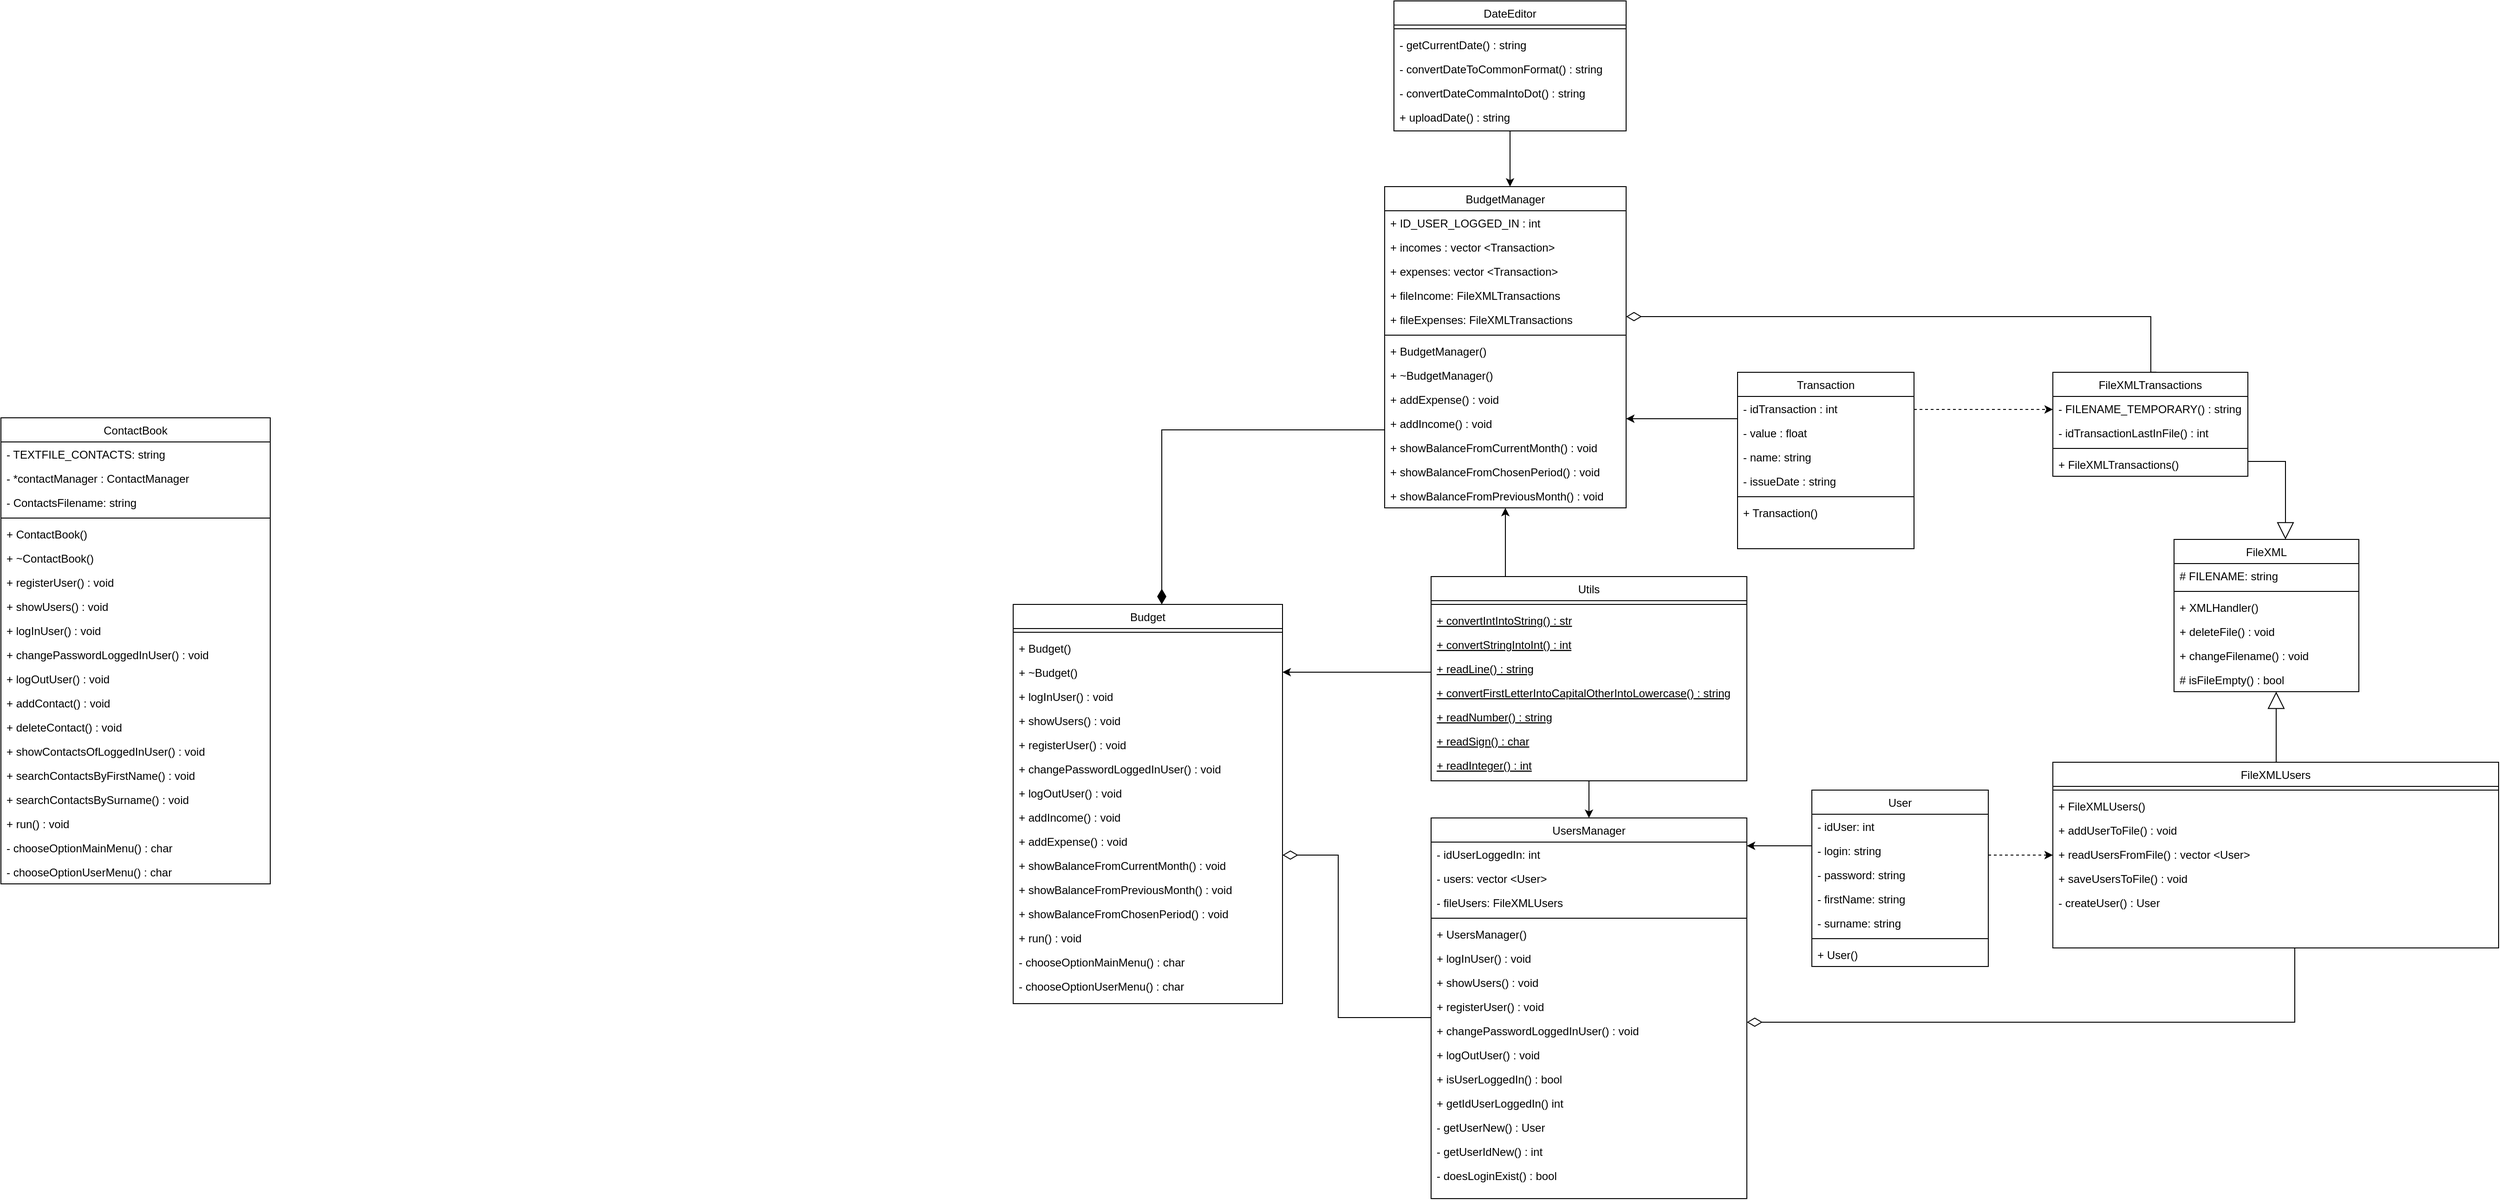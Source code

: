 <mxfile version="14.5.6" type="device"><diagram id="PgTVeZv_qj1ipC6iHO9D" name="Page-1"><mxGraphModel dx="3359" dy="1949" grid="1" gridSize="10" guides="1" tooltips="1" connect="1" arrows="1" fold="1" page="1" pageScale="1" pageWidth="827" pageHeight="1169" math="0" shadow="0"><root><mxCell id="0"/><mxCell id="1" parent="0"/><mxCell id="b6l7iNQ2sFVnFvezcEVe-33" value="FileXMLUsers" style="swimlane;fontStyle=0;align=center;verticalAlign=top;childLayout=stackLayout;horizontal=1;startSize=26;horizontalStack=0;resizeParent=1;resizeLast=0;collapsible=1;marginBottom=0;rounded=0;shadow=0;strokeWidth=1;" vertex="1" parent="1"><mxGeometry x="789.5" y="500" width="480" height="200" as="geometry"><mxRectangle x="230" y="140" width="160" height="26" as="alternateBounds"/></mxGeometry></mxCell><mxCell id="b6l7iNQ2sFVnFvezcEVe-34" value="" style="line;html=1;strokeWidth=1;align=left;verticalAlign=middle;spacingTop=-1;spacingLeft=3;spacingRight=3;rotatable=0;labelPosition=right;points=[];portConstraint=eastwest;" vertex="1" parent="b6l7iNQ2sFVnFvezcEVe-33"><mxGeometry y="26" width="480" height="8" as="geometry"/></mxCell><mxCell id="b6l7iNQ2sFVnFvezcEVe-35" value="+ FileXMLUsers()" style="text;align=left;verticalAlign=top;spacingLeft=4;spacingRight=4;overflow=hidden;rotatable=0;points=[[0,0.5],[1,0.5]];portConstraint=eastwest;" vertex="1" parent="b6l7iNQ2sFVnFvezcEVe-33"><mxGeometry y="34" width="480" height="26" as="geometry"/></mxCell><mxCell id="b6l7iNQ2sFVnFvezcEVe-36" value="+ addUserToFile() : void" style="text;align=left;verticalAlign=top;spacingLeft=4;spacingRight=4;overflow=hidden;rotatable=0;points=[[0,0.5],[1,0.5]];portConstraint=eastwest;" vertex="1" parent="b6l7iNQ2sFVnFvezcEVe-33"><mxGeometry y="60" width="480" height="26" as="geometry"/></mxCell><mxCell id="b6l7iNQ2sFVnFvezcEVe-37" value="+ readUsersFromFile() : vector &lt;User&gt;" style="text;align=left;verticalAlign=top;spacingLeft=4;spacingRight=4;overflow=hidden;rotatable=0;points=[[0,0.5],[1,0.5]];portConstraint=eastwest;" vertex="1" parent="b6l7iNQ2sFVnFvezcEVe-33"><mxGeometry y="86" width="480" height="26" as="geometry"/></mxCell><mxCell id="b6l7iNQ2sFVnFvezcEVe-38" value="+ saveUsersToFile() : void" style="text;align=left;verticalAlign=top;spacingLeft=4;spacingRight=4;overflow=hidden;rotatable=0;points=[[0,0.5],[1,0.5]];portConstraint=eastwest;" vertex="1" parent="b6l7iNQ2sFVnFvezcEVe-33"><mxGeometry y="112" width="480" height="26" as="geometry"/></mxCell><mxCell id="b6l7iNQ2sFVnFvezcEVe-40" value="- createUser() : User" style="text;align=left;verticalAlign=top;spacingLeft=4;spacingRight=4;overflow=hidden;rotatable=0;points=[[0,0.5],[1,0.5]];portConstraint=eastwest;" vertex="1" parent="b6l7iNQ2sFVnFvezcEVe-33"><mxGeometry y="138" width="480" height="26" as="geometry"/></mxCell><mxCell id="b6l7iNQ2sFVnFvezcEVe-41" style="edgeStyle=orthogonalEdgeStyle;rounded=0;orthogonalLoop=1;jettySize=auto;html=1;dashed=1;" edge="1" parent="1" target="b6l7iNQ2sFVnFvezcEVe-33" source="b6l7iNQ2sFVnFvezcEVe-60"><mxGeometry relative="1" as="geometry"><Array as="points"><mxPoint x="740" y="600"/><mxPoint x="740" y="600"/></Array><mxPoint x="710" y="590" as="sourcePoint"/></mxGeometry></mxCell><mxCell id="b6l7iNQ2sFVnFvezcEVe-42" value="" style="endArrow=0;html=1;endSize=12;startArrow=diamondThin;startSize=14;startFill=0;edgeStyle=orthogonalEdgeStyle;align=left;verticalAlign=bottom;rounded=0" edge="1" parent="1" target="b6l7iNQ2sFVnFvezcEVe-33"><mxGeometry x="-0.682" y="-30" relative="1" as="geometry"><mxPoint x="460" y="780" as="sourcePoint"/><mxPoint x="790" y="660" as="targetPoint"/><Array as="points"><mxPoint x="1050" y="780"/></Array><mxPoint as="offset"/></mxGeometry></mxCell><mxCell id="b6l7iNQ2sFVnFvezcEVe-43" value="UsersManager" style="swimlane;fontStyle=0;align=center;verticalAlign=top;childLayout=stackLayout;horizontal=1;startSize=26;horizontalStack=0;resizeParent=1;resizeLast=0;collapsible=1;marginBottom=0;rounded=0;shadow=0;strokeWidth=1;" vertex="1" parent="1"><mxGeometry x="120" y="560" width="340" height="410" as="geometry"><mxRectangle x="230" y="140" width="160" height="26" as="alternateBounds"/></mxGeometry></mxCell><mxCell id="b6l7iNQ2sFVnFvezcEVe-44" value="- idUserLoggedIn: int" style="text;align=left;verticalAlign=top;spacingLeft=4;spacingRight=4;overflow=hidden;rotatable=0;points=[[0,0.5],[1,0.5]];portConstraint=eastwest;" vertex="1" parent="b6l7iNQ2sFVnFvezcEVe-43"><mxGeometry y="26" width="340" height="26" as="geometry"/></mxCell><mxCell id="b6l7iNQ2sFVnFvezcEVe-45" value="- users: vector &lt;User&gt;" style="text;align=left;verticalAlign=top;spacingLeft=4;spacingRight=4;overflow=hidden;rotatable=0;points=[[0,0.5],[1,0.5]];portConstraint=eastwest;rounded=0;shadow=0;html=0;" vertex="1" parent="b6l7iNQ2sFVnFvezcEVe-43"><mxGeometry y="52" width="340" height="26" as="geometry"/></mxCell><mxCell id="b6l7iNQ2sFVnFvezcEVe-46" value="- fileUsers: FileXMLUsers" style="text;align=left;verticalAlign=top;spacingLeft=4;spacingRight=4;overflow=hidden;rotatable=0;points=[[0,0.5],[1,0.5]];portConstraint=eastwest;rounded=0;shadow=0;html=0;" vertex="1" parent="b6l7iNQ2sFVnFvezcEVe-43"><mxGeometry y="78" width="340" height="26" as="geometry"/></mxCell><mxCell id="b6l7iNQ2sFVnFvezcEVe-47" value="" style="line;html=1;strokeWidth=1;align=left;verticalAlign=middle;spacingTop=-1;spacingLeft=3;spacingRight=3;rotatable=0;labelPosition=right;points=[];portConstraint=eastwest;" vertex="1" parent="b6l7iNQ2sFVnFvezcEVe-43"><mxGeometry y="104" width="340" height="8" as="geometry"/></mxCell><mxCell id="b6l7iNQ2sFVnFvezcEVe-48" value="+ UsersManager()" style="text;align=left;verticalAlign=top;spacingLeft=4;spacingRight=4;overflow=hidden;rotatable=0;points=[[0,0.5],[1,0.5]];portConstraint=eastwest;" vertex="1" parent="b6l7iNQ2sFVnFvezcEVe-43"><mxGeometry y="112" width="340" height="26" as="geometry"/></mxCell><mxCell id="b6l7iNQ2sFVnFvezcEVe-53" value="+ logInUser() : void" style="text;align=left;verticalAlign=top;spacingLeft=4;spacingRight=4;overflow=hidden;rotatable=0;points=[[0,0.5],[1,0.5]];portConstraint=eastwest;" vertex="1" parent="b6l7iNQ2sFVnFvezcEVe-43"><mxGeometry y="138" width="340" height="26" as="geometry"/></mxCell><mxCell id="b6l7iNQ2sFVnFvezcEVe-51" value="+ showUsers() : void" style="text;align=left;verticalAlign=top;spacingLeft=4;spacingRight=4;overflow=hidden;rotatable=0;points=[[0,0.5],[1,0.5]];portConstraint=eastwest;" vertex="1" parent="b6l7iNQ2sFVnFvezcEVe-43"><mxGeometry y="164" width="340" height="26" as="geometry"/></mxCell><mxCell id="b6l7iNQ2sFVnFvezcEVe-52" value="+ registerUser() : void" style="text;align=left;verticalAlign=top;spacingLeft=4;spacingRight=4;overflow=hidden;rotatable=0;points=[[0,0.5],[1,0.5]];portConstraint=eastwest;" vertex="1" parent="b6l7iNQ2sFVnFvezcEVe-43"><mxGeometry y="190" width="340" height="26" as="geometry"/></mxCell><mxCell id="b6l7iNQ2sFVnFvezcEVe-54" value="+ changePasswordLoggedInUser() : void" style="text;align=left;verticalAlign=top;spacingLeft=4;spacingRight=4;overflow=hidden;rotatable=0;points=[[0,0.5],[1,0.5]];portConstraint=eastwest;" vertex="1" parent="b6l7iNQ2sFVnFvezcEVe-43"><mxGeometry y="216" width="340" height="26" as="geometry"/></mxCell><mxCell id="b6l7iNQ2sFVnFvezcEVe-55" value="+ logOutUser() : void" style="text;align=left;verticalAlign=top;spacingLeft=4;spacingRight=4;overflow=hidden;rotatable=0;points=[[0,0.5],[1,0.5]];portConstraint=eastwest;" vertex="1" parent="b6l7iNQ2sFVnFvezcEVe-43"><mxGeometry y="242" width="340" height="26" as="geometry"/></mxCell><mxCell id="b6l7iNQ2sFVnFvezcEVe-49" value="+ isUserLoggedIn() : bool" style="text;align=left;verticalAlign=top;spacingLeft=4;spacingRight=4;overflow=hidden;rotatable=0;points=[[0,0.5],[1,0.5]];portConstraint=eastwest;" vertex="1" parent="b6l7iNQ2sFVnFvezcEVe-43"><mxGeometry y="268" width="340" height="26" as="geometry"/></mxCell><mxCell id="b6l7iNQ2sFVnFvezcEVe-50" value="+ getIdUserLoggedIn() int" style="text;align=left;verticalAlign=top;spacingLeft=4;spacingRight=4;overflow=hidden;rotatable=0;points=[[0,0.5],[1,0.5]];portConstraint=eastwest;" vertex="1" parent="b6l7iNQ2sFVnFvezcEVe-43"><mxGeometry y="294" width="340" height="26" as="geometry"/></mxCell><mxCell id="b6l7iNQ2sFVnFvezcEVe-56" value="- getUserNew() : User" style="text;align=left;verticalAlign=top;spacingLeft=4;spacingRight=4;overflow=hidden;rotatable=0;points=[[0,0.5],[1,0.5]];portConstraint=eastwest;" vertex="1" parent="b6l7iNQ2sFVnFvezcEVe-43"><mxGeometry y="320" width="340" height="26" as="geometry"/></mxCell><mxCell id="b6l7iNQ2sFVnFvezcEVe-57" value="- getUserIdNew() : int" style="text;align=left;verticalAlign=top;spacingLeft=4;spacingRight=4;overflow=hidden;rotatable=0;points=[[0,0.5],[1,0.5]];portConstraint=eastwest;" vertex="1" parent="b6l7iNQ2sFVnFvezcEVe-43"><mxGeometry y="346" width="340" height="26" as="geometry"/></mxCell><mxCell id="b6l7iNQ2sFVnFvezcEVe-58" value="- doesLoginExist() : bool" style="text;align=left;verticalAlign=top;spacingLeft=4;spacingRight=4;overflow=hidden;rotatable=0;points=[[0,0.5],[1,0.5]];portConstraint=eastwest;" vertex="1" parent="b6l7iNQ2sFVnFvezcEVe-43"><mxGeometry y="372" width="340" height="26" as="geometry"/></mxCell><mxCell id="b6l7iNQ2sFVnFvezcEVe-59" style="edgeStyle=orthogonalEdgeStyle;rounded=0;orthogonalLoop=1;jettySize=auto;html=1;" edge="1" parent="1" source="b6l7iNQ2sFVnFvezcEVe-60" target="b6l7iNQ2sFVnFvezcEVe-43"><mxGeometry relative="1" as="geometry"><Array as="points"><mxPoint x="490" y="590"/><mxPoint x="490" y="590"/></Array></mxGeometry></mxCell><mxCell id="b6l7iNQ2sFVnFvezcEVe-60" value="User" style="swimlane;fontStyle=0;align=center;verticalAlign=top;childLayout=stackLayout;horizontal=1;startSize=26;horizontalStack=0;resizeParent=1;resizeLast=0;collapsible=1;marginBottom=0;rounded=0;shadow=0;strokeWidth=1;" vertex="1" parent="1"><mxGeometry x="530" y="530" width="190" height="190" as="geometry"><mxRectangle x="230" y="140" width="160" height="26" as="alternateBounds"/></mxGeometry></mxCell><mxCell id="b6l7iNQ2sFVnFvezcEVe-84" value="- idUser: int" style="text;align=left;verticalAlign=top;spacingLeft=4;spacingRight=4;overflow=hidden;rotatable=0;points=[[0,0.5],[1,0.5]];portConstraint=eastwest;" vertex="1" parent="b6l7iNQ2sFVnFvezcEVe-60"><mxGeometry y="26" width="190" height="26" as="geometry"/></mxCell><mxCell id="b6l7iNQ2sFVnFvezcEVe-63" value="- login: string" style="text;align=left;verticalAlign=top;spacingLeft=4;spacingRight=4;overflow=hidden;rotatable=0;points=[[0,0.5],[1,0.5]];portConstraint=eastwest;rounded=0;shadow=0;html=0;" vertex="1" parent="b6l7iNQ2sFVnFvezcEVe-60"><mxGeometry y="52" width="190" height="26" as="geometry"/></mxCell><mxCell id="b6l7iNQ2sFVnFvezcEVe-62" value="- password: string" style="text;align=left;verticalAlign=top;spacingLeft=4;spacingRight=4;overflow=hidden;rotatable=0;points=[[0,0.5],[1,0.5]];portConstraint=eastwest;rounded=0;shadow=0;html=0;" vertex="1" parent="b6l7iNQ2sFVnFvezcEVe-60"><mxGeometry y="78" width="190" height="26" as="geometry"/></mxCell><mxCell id="b6l7iNQ2sFVnFvezcEVe-85" value="- firstName: string" style="text;align=left;verticalAlign=top;spacingLeft=4;spacingRight=4;overflow=hidden;rotatable=0;points=[[0,0.5],[1,0.5]];portConstraint=eastwest;" vertex="1" parent="b6l7iNQ2sFVnFvezcEVe-60"><mxGeometry y="104" width="190" height="26" as="geometry"/></mxCell><mxCell id="b6l7iNQ2sFVnFvezcEVe-61" value="- surname: string" style="text;align=left;verticalAlign=top;spacingLeft=4;spacingRight=4;overflow=hidden;rotatable=0;points=[[0,0.5],[1,0.5]];portConstraint=eastwest;" vertex="1" parent="b6l7iNQ2sFVnFvezcEVe-60"><mxGeometry y="130" width="190" height="26" as="geometry"/></mxCell><mxCell id="b6l7iNQ2sFVnFvezcEVe-64" value="" style="line;html=1;strokeWidth=1;align=left;verticalAlign=middle;spacingTop=-1;spacingLeft=3;spacingRight=3;rotatable=0;labelPosition=right;points=[];portConstraint=eastwest;" vertex="1" parent="b6l7iNQ2sFVnFvezcEVe-60"><mxGeometry y="156" width="190" height="8" as="geometry"/></mxCell><mxCell id="b6l7iNQ2sFVnFvezcEVe-65" value="+ User()" style="text;align=left;verticalAlign=top;spacingLeft=4;spacingRight=4;overflow=hidden;rotatable=0;points=[[0,0.5],[1,0.5]];portConstraint=eastwest;" vertex="1" parent="b6l7iNQ2sFVnFvezcEVe-60"><mxGeometry y="164" width="190" height="26" as="geometry"/></mxCell><mxCell id="b6l7iNQ2sFVnFvezcEVe-66" style="edgeStyle=orthogonalEdgeStyle;rounded=0;orthogonalLoop=1;jettySize=auto;html=1;dashed=0;" edge="1" parent="1" source="b6l7iNQ2sFVnFvezcEVe-67" target="b6l7iNQ2sFVnFvezcEVe-43"><mxGeometry relative="1" as="geometry"><mxPoint x="410" y="350" as="sourcePoint"/><mxPoint x="410" y="450" as="targetPoint"/><Array as="points"/></mxGeometry></mxCell><mxCell id="b6l7iNQ2sFVnFvezcEVe-206" style="edgeStyle=orthogonalEdgeStyle;rounded=0;orthogonalLoop=1;jettySize=auto;html=1;" edge="1" parent="1" source="b6l7iNQ2sFVnFvezcEVe-67" target="b6l7iNQ2sFVnFvezcEVe-150"><mxGeometry relative="1" as="geometry"><Array as="points"><mxPoint x="200" y="280"/><mxPoint x="200" y="280"/></Array></mxGeometry></mxCell><mxCell id="b6l7iNQ2sFVnFvezcEVe-210" style="edgeStyle=orthogonalEdgeStyle;rounded=0;orthogonalLoop=1;jettySize=auto;html=1;" edge="1" parent="1" source="b6l7iNQ2sFVnFvezcEVe-67" target="b6l7iNQ2sFVnFvezcEVe-128"><mxGeometry relative="1" as="geometry"><mxPoint x="-10" y="410" as="targetPoint"/><Array as="points"><mxPoint x="80" y="403"/><mxPoint x="80" y="403"/></Array></mxGeometry></mxCell><mxCell id="b6l7iNQ2sFVnFvezcEVe-67" value="Utils" style="swimlane;fontStyle=0;align=center;verticalAlign=top;childLayout=stackLayout;horizontal=1;startSize=26;horizontalStack=0;resizeParent=1;resizeLast=0;collapsible=1;marginBottom=0;rounded=0;shadow=0;strokeWidth=1;" vertex="1" parent="1"><mxGeometry x="120" y="300" width="340" height="220" as="geometry"><mxRectangle x="230" y="140" width="160" height="26" as="alternateBounds"/></mxGeometry></mxCell><mxCell id="b6l7iNQ2sFVnFvezcEVe-68" value="" style="line;html=1;strokeWidth=1;align=left;verticalAlign=middle;spacingTop=-1;spacingLeft=3;spacingRight=3;rotatable=0;labelPosition=right;points=[];portConstraint=eastwest;" vertex="1" parent="b6l7iNQ2sFVnFvezcEVe-67"><mxGeometry y="26" width="340" height="8" as="geometry"/></mxCell><mxCell id="b6l7iNQ2sFVnFvezcEVe-69" value="+ convertIntIntoString() : str" style="text;align=left;verticalAlign=top;spacingLeft=4;spacingRight=4;overflow=hidden;rotatable=0;points=[[0,0.5],[1,0.5]];portConstraint=eastwest;fontStyle=4" vertex="1" parent="b6l7iNQ2sFVnFvezcEVe-67"><mxGeometry y="34" width="340" height="26" as="geometry"/></mxCell><mxCell id="b6l7iNQ2sFVnFvezcEVe-70" value="+ convertStringIntoInt() : int" style="text;align=left;verticalAlign=top;spacingLeft=4;spacingRight=4;overflow=hidden;rotatable=0;points=[[0,0.5],[1,0.5]];portConstraint=eastwest;fontStyle=4" vertex="1" parent="b6l7iNQ2sFVnFvezcEVe-67"><mxGeometry y="60" width="340" height="26" as="geometry"/></mxCell><mxCell id="b6l7iNQ2sFVnFvezcEVe-71" value="+ readLine() : string" style="text;align=left;verticalAlign=top;spacingLeft=4;spacingRight=4;overflow=hidden;rotatable=0;points=[[0,0.5],[1,0.5]];portConstraint=eastwest;fontStyle=4" vertex="1" parent="b6l7iNQ2sFVnFvezcEVe-67"><mxGeometry y="86" width="340" height="26" as="geometry"/></mxCell><mxCell id="b6l7iNQ2sFVnFvezcEVe-72" value="+ convertFirstLetterIntoCapitalOtherIntoLowercase() : string" style="text;align=left;verticalAlign=top;spacingLeft=4;spacingRight=4;overflow=hidden;rotatable=0;points=[[0,0.5],[1,0.5]];portConstraint=eastwest;fontStyle=4" vertex="1" parent="b6l7iNQ2sFVnFvezcEVe-67"><mxGeometry y="112" width="340" height="26" as="geometry"/></mxCell><mxCell id="b6l7iNQ2sFVnFvezcEVe-73" value="+ readNumber() : string" style="text;align=left;verticalAlign=top;spacingLeft=4;spacingRight=4;overflow=hidden;rotatable=0;points=[[0,0.5],[1,0.5]];portConstraint=eastwest;fontStyle=4" vertex="1" parent="b6l7iNQ2sFVnFvezcEVe-67"><mxGeometry y="138" width="340" height="26" as="geometry"/></mxCell><mxCell id="b6l7iNQ2sFVnFvezcEVe-74" value="+ readSign() : char" style="text;align=left;verticalAlign=top;spacingLeft=4;spacingRight=4;overflow=hidden;rotatable=0;points=[[0,0.5],[1,0.5]];portConstraint=eastwest;fontStyle=4" vertex="1" parent="b6l7iNQ2sFVnFvezcEVe-67"><mxGeometry y="164" width="340" height="26" as="geometry"/></mxCell><mxCell id="b6l7iNQ2sFVnFvezcEVe-75" value="+ readInteger() : int" style="text;align=left;verticalAlign=top;spacingLeft=4;spacingRight=4;overflow=hidden;rotatable=0;points=[[0,0.5],[1,0.5]];portConstraint=eastwest;fontStyle=4" vertex="1" parent="b6l7iNQ2sFVnFvezcEVe-67"><mxGeometry y="190" width="340" height="26" as="geometry"/></mxCell><mxCell id="b6l7iNQ2sFVnFvezcEVe-76" value="FileXML" style="swimlane;fontStyle=0;align=center;verticalAlign=top;childLayout=stackLayout;horizontal=1;startSize=26;horizontalStack=0;resizeParent=1;resizeLast=0;collapsible=1;marginBottom=0;rounded=0;shadow=0;strokeWidth=1;" vertex="1" parent="1"><mxGeometry x="920" y="260" width="199" height="164" as="geometry"><mxRectangle x="230" y="140" width="160" height="26" as="alternateBounds"/></mxGeometry></mxCell><mxCell id="b6l7iNQ2sFVnFvezcEVe-77" value="" style="endArrow=block;endSize=16;endFill=0;html=1;rounded=0;edgeStyle=elbowEdgeStyle;" edge="1" parent="b6l7iNQ2sFVnFvezcEVe-76" source="b6l7iNQ2sFVnFvezcEVe-33"><mxGeometry width="160" relative="1" as="geometry"><mxPoint x="110" y="210" as="sourcePoint"/><mxPoint x="110" y="164" as="targetPoint"/><mxPoint as="offset"/><Array as="points"><mxPoint x="110" y="200"/><mxPoint x="110" y="170"/><mxPoint x="550" y="100"/><mxPoint x="380" y="190"/></Array></mxGeometry></mxCell><mxCell id="b6l7iNQ2sFVnFvezcEVe-78" value="# FILENAME: string" style="text;align=left;verticalAlign=top;spacingLeft=4;spacingRight=4;overflow=hidden;rotatable=0;points=[[0,0.5],[1,0.5]];portConstraint=eastwest;rounded=0;shadow=0;html=0;" vertex="1" parent="b6l7iNQ2sFVnFvezcEVe-76"><mxGeometry y="26" width="199" height="26" as="geometry"/></mxCell><mxCell id="b6l7iNQ2sFVnFvezcEVe-79" value="" style="line;html=1;strokeWidth=1;align=left;verticalAlign=middle;spacingTop=-1;spacingLeft=3;spacingRight=3;rotatable=0;labelPosition=right;points=[];portConstraint=eastwest;" vertex="1" parent="b6l7iNQ2sFVnFvezcEVe-76"><mxGeometry y="52" width="199" height="8" as="geometry"/></mxCell><mxCell id="b6l7iNQ2sFVnFvezcEVe-80" value="+ XMLHandler()" style="text;align=left;verticalAlign=top;spacingLeft=4;spacingRight=4;overflow=hidden;rotatable=0;points=[[0,0.5],[1,0.5]];portConstraint=eastwest;" vertex="1" parent="b6l7iNQ2sFVnFvezcEVe-76"><mxGeometry y="60" width="199" height="26" as="geometry"/></mxCell><mxCell id="b6l7iNQ2sFVnFvezcEVe-81" value="+ deleteFile() : void" style="text;align=left;verticalAlign=top;spacingLeft=4;spacingRight=4;overflow=hidden;rotatable=0;points=[[0,0.5],[1,0.5]];portConstraint=eastwest;" vertex="1" parent="b6l7iNQ2sFVnFvezcEVe-76"><mxGeometry y="86" width="199" height="26" as="geometry"/></mxCell><mxCell id="b6l7iNQ2sFVnFvezcEVe-82" value="+ changeFilename() : void" style="text;align=left;verticalAlign=top;spacingLeft=4;spacingRight=4;overflow=hidden;rotatable=0;points=[[0,0.5],[1,0.5]];portConstraint=eastwest;" vertex="1" parent="b6l7iNQ2sFVnFvezcEVe-76"><mxGeometry y="112" width="199" height="26" as="geometry"/></mxCell><mxCell id="b6l7iNQ2sFVnFvezcEVe-83" value="# isFileEmpty() : bool" style="text;align=left;verticalAlign=top;spacingLeft=4;spacingRight=4;overflow=hidden;rotatable=0;points=[[0,0.5],[1,0.5]];portConstraint=eastwest;" vertex="1" parent="b6l7iNQ2sFVnFvezcEVe-76"><mxGeometry y="138" width="199" height="26" as="geometry"/></mxCell><mxCell id="b6l7iNQ2sFVnFvezcEVe-102" value="ContactBook" style="swimlane;fontStyle=0;align=center;verticalAlign=top;childLayout=stackLayout;horizontal=1;startSize=26;horizontalStack=0;resizeParent=1;resizeLast=0;collapsible=1;marginBottom=0;rounded=0;shadow=0;strokeWidth=1;" vertex="1" parent="1"><mxGeometry x="-1420" y="129" width="290" height="502" as="geometry"><mxRectangle x="230" y="140" width="160" height="26" as="alternateBounds"/></mxGeometry></mxCell><mxCell id="b6l7iNQ2sFVnFvezcEVe-103" value="- TEXTFILE_CONTACTS: string" style="text;align=left;verticalAlign=top;spacingLeft=4;spacingRight=4;overflow=hidden;rotatable=0;points=[[0,0.5],[1,0.5]];portConstraint=eastwest;rounded=0;shadow=0;html=0;" vertex="1" parent="b6l7iNQ2sFVnFvezcEVe-102"><mxGeometry y="26" width="290" height="26" as="geometry"/></mxCell><mxCell id="b6l7iNQ2sFVnFvezcEVe-104" value="- *contactManager : ContactManager" style="text;align=left;verticalAlign=top;spacingLeft=4;spacingRight=4;overflow=hidden;rotatable=0;points=[[0,0.5],[1,0.5]];portConstraint=eastwest;rounded=0;shadow=0;html=0;" vertex="1" parent="b6l7iNQ2sFVnFvezcEVe-102"><mxGeometry y="52" width="290" height="26" as="geometry"/></mxCell><mxCell id="b6l7iNQ2sFVnFvezcEVe-105" value="- ContactsFilename: string" style="text;align=left;verticalAlign=top;spacingLeft=4;spacingRight=4;overflow=hidden;rotatable=0;points=[[0,0.5],[1,0.5]];portConstraint=eastwest;rounded=0;shadow=0;html=0;" vertex="1" parent="b6l7iNQ2sFVnFvezcEVe-102"><mxGeometry y="78" width="290" height="26" as="geometry"/></mxCell><mxCell id="b6l7iNQ2sFVnFvezcEVe-106" value="" style="line;html=1;strokeWidth=1;align=left;verticalAlign=middle;spacingTop=-1;spacingLeft=3;spacingRight=3;rotatable=0;labelPosition=right;points=[];portConstraint=eastwest;" vertex="1" parent="b6l7iNQ2sFVnFvezcEVe-102"><mxGeometry y="104" width="290" height="8" as="geometry"/></mxCell><mxCell id="b6l7iNQ2sFVnFvezcEVe-107" value="+ ContactBook()" style="text;align=left;verticalAlign=top;spacingLeft=4;spacingRight=4;overflow=hidden;rotatable=0;points=[[0,0.5],[1,0.5]];portConstraint=eastwest;" vertex="1" parent="b6l7iNQ2sFVnFvezcEVe-102"><mxGeometry y="112" width="290" height="26" as="geometry"/></mxCell><mxCell id="b6l7iNQ2sFVnFvezcEVe-108" value="+ ~ContactBook()" style="text;align=left;verticalAlign=top;spacingLeft=4;spacingRight=4;overflow=hidden;rotatable=0;points=[[0,0.5],[1,0.5]];portConstraint=eastwest;" vertex="1" parent="b6l7iNQ2sFVnFvezcEVe-102"><mxGeometry y="138" width="290" height="26" as="geometry"/></mxCell><mxCell id="b6l7iNQ2sFVnFvezcEVe-109" value="+ registerUser() : void" style="text;align=left;verticalAlign=top;spacingLeft=4;spacingRight=4;overflow=hidden;rotatable=0;points=[[0,0.5],[1,0.5]];portConstraint=eastwest;" vertex="1" parent="b6l7iNQ2sFVnFvezcEVe-102"><mxGeometry y="164" width="290" height="26" as="geometry"/></mxCell><mxCell id="b6l7iNQ2sFVnFvezcEVe-110" value="+ showUsers() : void" style="text;align=left;verticalAlign=top;spacingLeft=4;spacingRight=4;overflow=hidden;rotatable=0;points=[[0,0.5],[1,0.5]];portConstraint=eastwest;" vertex="1" parent="b6l7iNQ2sFVnFvezcEVe-102"><mxGeometry y="190" width="290" height="26" as="geometry"/></mxCell><mxCell id="b6l7iNQ2sFVnFvezcEVe-111" value="+ logInUser() : void" style="text;align=left;verticalAlign=top;spacingLeft=4;spacingRight=4;overflow=hidden;rotatable=0;points=[[0,0.5],[1,0.5]];portConstraint=eastwest;" vertex="1" parent="b6l7iNQ2sFVnFvezcEVe-102"><mxGeometry y="216" width="290" height="26" as="geometry"/></mxCell><mxCell id="b6l7iNQ2sFVnFvezcEVe-112" value="+ changePasswordLoggedInUser() : void" style="text;align=left;verticalAlign=top;spacingLeft=4;spacingRight=4;overflow=hidden;rotatable=0;points=[[0,0.5],[1,0.5]];portConstraint=eastwest;" vertex="1" parent="b6l7iNQ2sFVnFvezcEVe-102"><mxGeometry y="242" width="290" height="26" as="geometry"/></mxCell><mxCell id="b6l7iNQ2sFVnFvezcEVe-113" value="+ logOutUser() : void" style="text;align=left;verticalAlign=top;spacingLeft=4;spacingRight=4;overflow=hidden;rotatable=0;points=[[0,0.5],[1,0.5]];portConstraint=eastwest;" vertex="1" parent="b6l7iNQ2sFVnFvezcEVe-102"><mxGeometry y="268" width="290" height="26" as="geometry"/></mxCell><mxCell id="b6l7iNQ2sFVnFvezcEVe-114" value="+ addContact() : void" style="text;align=left;verticalAlign=top;spacingLeft=4;spacingRight=4;overflow=hidden;rotatable=0;points=[[0,0.5],[1,0.5]];portConstraint=eastwest;" vertex="1" parent="b6l7iNQ2sFVnFvezcEVe-102"><mxGeometry y="294" width="290" height="26" as="geometry"/></mxCell><mxCell id="b6l7iNQ2sFVnFvezcEVe-115" value="+ deleteContact() : void" style="text;align=left;verticalAlign=top;spacingLeft=4;spacingRight=4;overflow=hidden;rotatable=0;points=[[0,0.5],[1,0.5]];portConstraint=eastwest;" vertex="1" parent="b6l7iNQ2sFVnFvezcEVe-102"><mxGeometry y="320" width="290" height="26" as="geometry"/></mxCell><mxCell id="b6l7iNQ2sFVnFvezcEVe-116" value="+ showContactsOfLoggedInUser() : void" style="text;align=left;verticalAlign=top;spacingLeft=4;spacingRight=4;overflow=hidden;rotatable=0;points=[[0,0.5],[1,0.5]];portConstraint=eastwest;" vertex="1" parent="b6l7iNQ2sFVnFvezcEVe-102"><mxGeometry y="346" width="290" height="26" as="geometry"/></mxCell><mxCell id="b6l7iNQ2sFVnFvezcEVe-117" value="+ searchContactsByFirstName() : void" style="text;align=left;verticalAlign=top;spacingLeft=4;spacingRight=4;overflow=hidden;rotatable=0;points=[[0,0.5],[1,0.5]];portConstraint=eastwest;" vertex="1" parent="b6l7iNQ2sFVnFvezcEVe-102"><mxGeometry y="372" width="290" height="26" as="geometry"/></mxCell><mxCell id="b6l7iNQ2sFVnFvezcEVe-118" value="+ searchContactsBySurname() : void" style="text;align=left;verticalAlign=top;spacingLeft=4;spacingRight=4;overflow=hidden;rotatable=0;points=[[0,0.5],[1,0.5]];portConstraint=eastwest;" vertex="1" parent="b6l7iNQ2sFVnFvezcEVe-102"><mxGeometry y="398" width="290" height="26" as="geometry"/></mxCell><mxCell id="b6l7iNQ2sFVnFvezcEVe-119" value="+ run() : void" style="text;align=left;verticalAlign=top;spacingLeft=4;spacingRight=4;overflow=hidden;rotatable=0;points=[[0,0.5],[1,0.5]];portConstraint=eastwest;" vertex="1" parent="b6l7iNQ2sFVnFvezcEVe-102"><mxGeometry y="424" width="290" height="26" as="geometry"/></mxCell><mxCell id="b6l7iNQ2sFVnFvezcEVe-120" value="- chooseOptionMainMenu() : char" style="text;align=left;verticalAlign=top;spacingLeft=4;spacingRight=4;overflow=hidden;rotatable=0;points=[[0,0.5],[1,0.5]];portConstraint=eastwest;" vertex="1" parent="b6l7iNQ2sFVnFvezcEVe-102"><mxGeometry y="450" width="290" height="26" as="geometry"/></mxCell><mxCell id="b6l7iNQ2sFVnFvezcEVe-121" value="- chooseOptionUserMenu() : char" style="text;align=left;verticalAlign=top;spacingLeft=4;spacingRight=4;overflow=hidden;rotatable=0;points=[[0,0.5],[1,0.5]];portConstraint=eastwest;" vertex="1" parent="b6l7iNQ2sFVnFvezcEVe-102"><mxGeometry y="476" width="290" height="26" as="geometry"/></mxCell><mxCell id="b6l7iNQ2sFVnFvezcEVe-122" value="Budget" style="swimlane;fontStyle=0;align=center;verticalAlign=top;childLayout=stackLayout;horizontal=1;startSize=26;horizontalStack=0;resizeParent=1;resizeLast=0;collapsible=1;marginBottom=0;rounded=0;shadow=0;strokeWidth=1;" vertex="1" parent="1"><mxGeometry x="-330" y="330" width="290" height="430" as="geometry"><mxRectangle x="230" y="140" width="160" height="26" as="alternateBounds"/></mxGeometry></mxCell><mxCell id="b6l7iNQ2sFVnFvezcEVe-126" value="" style="line;html=1;strokeWidth=1;align=left;verticalAlign=middle;spacingTop=-1;spacingLeft=3;spacingRight=3;rotatable=0;labelPosition=right;points=[];portConstraint=eastwest;" vertex="1" parent="b6l7iNQ2sFVnFvezcEVe-122"><mxGeometry y="26" width="290" height="8" as="geometry"/></mxCell><mxCell id="b6l7iNQ2sFVnFvezcEVe-127" value="+ Budget()" style="text;align=left;verticalAlign=top;spacingLeft=4;spacingRight=4;overflow=hidden;rotatable=0;points=[[0,0.5],[1,0.5]];portConstraint=eastwest;" vertex="1" parent="b6l7iNQ2sFVnFvezcEVe-122"><mxGeometry y="34" width="290" height="26" as="geometry"/></mxCell><mxCell id="b6l7iNQ2sFVnFvezcEVe-128" value="+ ~Budget()" style="text;align=left;verticalAlign=top;spacingLeft=4;spacingRight=4;overflow=hidden;rotatable=0;points=[[0,0.5],[1,0.5]];portConstraint=eastwest;" vertex="1" parent="b6l7iNQ2sFVnFvezcEVe-122"><mxGeometry y="60" width="290" height="26" as="geometry"/></mxCell><mxCell id="b6l7iNQ2sFVnFvezcEVe-145" value="+ logInUser() : void" style="text;align=left;verticalAlign=top;spacingLeft=4;spacingRight=4;overflow=hidden;rotatable=0;points=[[0,0.5],[1,0.5]];portConstraint=eastwest;" vertex="1" parent="b6l7iNQ2sFVnFvezcEVe-122"><mxGeometry y="86" width="290" height="26" as="geometry"/></mxCell><mxCell id="b6l7iNQ2sFVnFvezcEVe-144" value="+ showUsers() : void" style="text;align=left;verticalAlign=top;spacingLeft=4;spacingRight=4;overflow=hidden;rotatable=0;points=[[0,0.5],[1,0.5]];portConstraint=eastwest;" vertex="1" parent="b6l7iNQ2sFVnFvezcEVe-122"><mxGeometry y="112" width="290" height="26" as="geometry"/></mxCell><mxCell id="b6l7iNQ2sFVnFvezcEVe-143" value="+ registerUser() : void" style="text;align=left;verticalAlign=top;spacingLeft=4;spacingRight=4;overflow=hidden;rotatable=0;points=[[0,0.5],[1,0.5]];portConstraint=eastwest;" vertex="1" parent="b6l7iNQ2sFVnFvezcEVe-122"><mxGeometry y="138" width="290" height="26" as="geometry"/></mxCell><mxCell id="b6l7iNQ2sFVnFvezcEVe-146" value="+ changePasswordLoggedInUser() : void" style="text;align=left;verticalAlign=top;spacingLeft=4;spacingRight=4;overflow=hidden;rotatable=0;points=[[0,0.5],[1,0.5]];portConstraint=eastwest;" vertex="1" parent="b6l7iNQ2sFVnFvezcEVe-122"><mxGeometry y="164" width="290" height="26" as="geometry"/></mxCell><mxCell id="b6l7iNQ2sFVnFvezcEVe-147" value="+ logOutUser() : void" style="text;align=left;verticalAlign=top;spacingLeft=4;spacingRight=4;overflow=hidden;rotatable=0;points=[[0,0.5],[1,0.5]];portConstraint=eastwest;" vertex="1" parent="b6l7iNQ2sFVnFvezcEVe-122"><mxGeometry y="190" width="290" height="26" as="geometry"/></mxCell><mxCell id="b6l7iNQ2sFVnFvezcEVe-129" value="+ addIncome() : void" style="text;align=left;verticalAlign=top;spacingLeft=4;spacingRight=4;overflow=hidden;rotatable=0;points=[[0,0.5],[1,0.5]];portConstraint=eastwest;" vertex="1" parent="b6l7iNQ2sFVnFvezcEVe-122"><mxGeometry y="216" width="290" height="26" as="geometry"/></mxCell><mxCell id="b6l7iNQ2sFVnFvezcEVe-130" value="+ addExpense() : void" style="text;align=left;verticalAlign=top;spacingLeft=4;spacingRight=4;overflow=hidden;rotatable=0;points=[[0,0.5],[1,0.5]];portConstraint=eastwest;" vertex="1" parent="b6l7iNQ2sFVnFvezcEVe-122"><mxGeometry y="242" width="290" height="26" as="geometry"/></mxCell><mxCell id="b6l7iNQ2sFVnFvezcEVe-131" value="+ showBalanceFromCurrentMonth() : void" style="text;align=left;verticalAlign=top;spacingLeft=4;spacingRight=4;overflow=hidden;rotatable=0;points=[[0,0.5],[1,0.5]];portConstraint=eastwest;" vertex="1" parent="b6l7iNQ2sFVnFvezcEVe-122"><mxGeometry y="268" width="290" height="26" as="geometry"/></mxCell><mxCell id="b6l7iNQ2sFVnFvezcEVe-142" value="+ showBalanceFromPreviousMonth() : void" style="text;align=left;verticalAlign=top;spacingLeft=4;spacingRight=4;overflow=hidden;rotatable=0;points=[[0,0.5],[1,0.5]];portConstraint=eastwest;" vertex="1" parent="b6l7iNQ2sFVnFvezcEVe-122"><mxGeometry y="294" width="290" height="26" as="geometry"/></mxCell><mxCell id="b6l7iNQ2sFVnFvezcEVe-132" value="+ showBalanceFromChosenPeriod() : void" style="text;align=left;verticalAlign=top;spacingLeft=4;spacingRight=4;overflow=hidden;rotatable=0;points=[[0,0.5],[1,0.5]];portConstraint=eastwest;" vertex="1" parent="b6l7iNQ2sFVnFvezcEVe-122"><mxGeometry y="320" width="290" height="26" as="geometry"/></mxCell><mxCell id="b6l7iNQ2sFVnFvezcEVe-139" value="+ run() : void" style="text;align=left;verticalAlign=top;spacingLeft=4;spacingRight=4;overflow=hidden;rotatable=0;points=[[0,0.5],[1,0.5]];portConstraint=eastwest;" vertex="1" parent="b6l7iNQ2sFVnFvezcEVe-122"><mxGeometry y="346" width="290" height="26" as="geometry"/></mxCell><mxCell id="b6l7iNQ2sFVnFvezcEVe-140" value="- chooseOptionMainMenu() : char" style="text;align=left;verticalAlign=top;spacingLeft=4;spacingRight=4;overflow=hidden;rotatable=0;points=[[0,0.5],[1,0.5]];portConstraint=eastwest;" vertex="1" parent="b6l7iNQ2sFVnFvezcEVe-122"><mxGeometry y="372" width="290" height="26" as="geometry"/></mxCell><mxCell id="b6l7iNQ2sFVnFvezcEVe-141" value="- chooseOptionUserMenu() : char" style="text;align=left;verticalAlign=top;spacingLeft=4;spacingRight=4;overflow=hidden;rotatable=0;points=[[0,0.5],[1,0.5]];portConstraint=eastwest;" vertex="1" parent="b6l7iNQ2sFVnFvezcEVe-122"><mxGeometry y="398" width="290" height="26" as="geometry"/></mxCell><mxCell id="b6l7iNQ2sFVnFvezcEVe-148" value="" style="endArrow=0;html=1;endSize=12;startArrow=diamondThin;startSize=14;startFill=0;edgeStyle=orthogonalEdgeStyle;align=left;verticalAlign=bottom;rounded=0" edge="1" parent="1" source="b6l7iNQ2sFVnFvezcEVe-122" target="b6l7iNQ2sFVnFvezcEVe-43"><mxGeometry x="-0.682" y="-30" relative="1" as="geometry"><mxPoint x="-490" y="950" as="sourcePoint"/><mxPoint x="100.0" y="870.0" as="targetPoint"/><Array as="points"><mxPoint x="20" y="600"/><mxPoint x="20" y="775"/></Array><mxPoint as="offset"/></mxGeometry></mxCell><mxCell id="b6l7iNQ2sFVnFvezcEVe-150" value="BudgetManager" style="swimlane;fontStyle=0;align=center;verticalAlign=top;childLayout=stackLayout;horizontal=1;startSize=26;horizontalStack=0;resizeParent=1;resizeLast=0;collapsible=1;marginBottom=0;rounded=0;shadow=0;strokeWidth=1;" vertex="1" parent="1"><mxGeometry x="70" y="-120" width="260" height="346" as="geometry"><mxRectangle x="230" y="140" width="160" height="26" as="alternateBounds"/></mxGeometry></mxCell><mxCell id="b6l7iNQ2sFVnFvezcEVe-240" value="+ ID_USER_LOGGED_IN : int " style="text;align=left;verticalAlign=top;spacingLeft=4;spacingRight=4;overflow=hidden;rotatable=0;points=[[0,0.5],[1,0.5]];portConstraint=eastwest;" vertex="1" parent="b6l7iNQ2sFVnFvezcEVe-150"><mxGeometry y="26" width="260" height="26" as="geometry"/></mxCell><mxCell id="b6l7iNQ2sFVnFvezcEVe-234" value="+ incomes : vector &lt;Transaction&gt;" style="text;align=left;verticalAlign=top;spacingLeft=4;spacingRight=4;overflow=hidden;rotatable=0;points=[[0,0.5],[1,0.5]];portConstraint=eastwest;" vertex="1" parent="b6l7iNQ2sFVnFvezcEVe-150"><mxGeometry y="52" width="260" height="26" as="geometry"/></mxCell><mxCell id="b6l7iNQ2sFVnFvezcEVe-235" value="+ expenses: vector &lt;Transaction&gt;" style="text;align=left;verticalAlign=top;spacingLeft=4;spacingRight=4;overflow=hidden;rotatable=0;points=[[0,0.5],[1,0.5]];portConstraint=eastwest;" vertex="1" parent="b6l7iNQ2sFVnFvezcEVe-150"><mxGeometry y="78" width="260" height="26" as="geometry"/></mxCell><mxCell id="b6l7iNQ2sFVnFvezcEVe-236" value="+ fileIncome: FileXMLTransactions" style="text;align=left;verticalAlign=top;spacingLeft=4;spacingRight=4;overflow=hidden;rotatable=0;points=[[0,0.5],[1,0.5]];portConstraint=eastwest;" vertex="1" parent="b6l7iNQ2sFVnFvezcEVe-150"><mxGeometry y="104" width="260" height="26" as="geometry"/></mxCell><mxCell id="b6l7iNQ2sFVnFvezcEVe-188" value="+ fileExpenses: FileXMLTransactions" style="text;align=left;verticalAlign=top;spacingLeft=4;spacingRight=4;overflow=hidden;rotatable=0;points=[[0,0.5],[1,0.5]];portConstraint=eastwest;" vertex="1" parent="b6l7iNQ2sFVnFvezcEVe-150"><mxGeometry y="130" width="260" height="26" as="geometry"/></mxCell><mxCell id="b6l7iNQ2sFVnFvezcEVe-151" value="" style="line;html=1;strokeWidth=1;align=left;verticalAlign=middle;spacingTop=-1;spacingLeft=3;spacingRight=3;rotatable=0;labelPosition=right;points=[];portConstraint=eastwest;" vertex="1" parent="b6l7iNQ2sFVnFvezcEVe-150"><mxGeometry y="156" width="260" height="8" as="geometry"/></mxCell><mxCell id="b6l7iNQ2sFVnFvezcEVe-189" value="+ BudgetManager()" style="text;align=left;verticalAlign=top;spacingLeft=4;spacingRight=4;overflow=hidden;rotatable=0;points=[[0,0.5],[1,0.5]];portConstraint=eastwest;" vertex="1" parent="b6l7iNQ2sFVnFvezcEVe-150"><mxGeometry y="164" width="260" height="26" as="geometry"/></mxCell><mxCell id="b6l7iNQ2sFVnFvezcEVe-174" value="+ ~BudgetManager()" style="text;align=left;verticalAlign=top;spacingLeft=4;spacingRight=4;overflow=hidden;rotatable=0;points=[[0,0.5],[1,0.5]];portConstraint=eastwest;" vertex="1" parent="b6l7iNQ2sFVnFvezcEVe-150"><mxGeometry y="190" width="260" height="26" as="geometry"/></mxCell><mxCell id="b6l7iNQ2sFVnFvezcEVe-187" value="+ addExpense() : void " style="text;align=left;verticalAlign=top;spacingLeft=4;spacingRight=4;overflow=hidden;rotatable=0;points=[[0,0.5],[1,0.5]];portConstraint=eastwest;" vertex="1" parent="b6l7iNQ2sFVnFvezcEVe-150"><mxGeometry y="216" width="260" height="26" as="geometry"/></mxCell><mxCell id="b6l7iNQ2sFVnFvezcEVe-183" value="+ addIncome() : void " style="text;align=left;verticalAlign=top;spacingLeft=4;spacingRight=4;overflow=hidden;rotatable=0;points=[[0,0.5],[1,0.5]];portConstraint=eastwest;" vertex="1" parent="b6l7iNQ2sFVnFvezcEVe-150"><mxGeometry y="242" width="260" height="26" as="geometry"/></mxCell><mxCell id="b6l7iNQ2sFVnFvezcEVe-237" value="+ showBalanceFromCurrentMonth() : void" style="text;align=left;verticalAlign=top;spacingLeft=4;spacingRight=4;overflow=hidden;rotatable=0;points=[[0,0.5],[1,0.5]];portConstraint=eastwest;" vertex="1" parent="b6l7iNQ2sFVnFvezcEVe-150"><mxGeometry y="268" width="260" height="26" as="geometry"/></mxCell><mxCell id="b6l7iNQ2sFVnFvezcEVe-239" value="+ showBalanceFromChosenPeriod() : void" style="text;align=left;verticalAlign=top;spacingLeft=4;spacingRight=4;overflow=hidden;rotatable=0;points=[[0,0.5],[1,0.5]];portConstraint=eastwest;" vertex="1" parent="b6l7iNQ2sFVnFvezcEVe-150"><mxGeometry y="294" width="260" height="26" as="geometry"/></mxCell><mxCell id="b6l7iNQ2sFVnFvezcEVe-238" value="+ showBalanceFromPreviousMonth() : void" style="text;align=left;verticalAlign=top;spacingLeft=4;spacingRight=4;overflow=hidden;rotatable=0;points=[[0,0.5],[1,0.5]];portConstraint=eastwest;" vertex="1" parent="b6l7iNQ2sFVnFvezcEVe-150"><mxGeometry y="320" width="260" height="26" as="geometry"/></mxCell><mxCell id="b6l7iNQ2sFVnFvezcEVe-205" style="edgeStyle=orthogonalEdgeStyle;rounded=0;orthogonalLoop=1;jettySize=auto;html=1;" edge="1" parent="1" source="b6l7iNQ2sFVnFvezcEVe-175" target="b6l7iNQ2sFVnFvezcEVe-150"><mxGeometry relative="1" as="geometry"><Array as="points"><mxPoint x="220"/><mxPoint x="220"/></Array></mxGeometry></mxCell><mxCell id="b6l7iNQ2sFVnFvezcEVe-175" value="DateEditor" style="swimlane;fontStyle=0;align=center;verticalAlign=top;childLayout=stackLayout;horizontal=1;startSize=26;horizontalStack=0;resizeParent=1;resizeLast=0;collapsible=1;marginBottom=0;rounded=0;shadow=0;strokeWidth=1;" vertex="1" parent="1"><mxGeometry x="80" y="-320" width="250" height="140" as="geometry"><mxRectangle x="230" y="140" width="160" height="26" as="alternateBounds"/></mxGeometry></mxCell><mxCell id="b6l7iNQ2sFVnFvezcEVe-176" value="" style="line;html=1;strokeWidth=1;align=left;verticalAlign=middle;spacingTop=-1;spacingLeft=3;spacingRight=3;rotatable=0;labelPosition=right;points=[];portConstraint=eastwest;" vertex="1" parent="b6l7iNQ2sFVnFvezcEVe-175"><mxGeometry y="26" width="250" height="8" as="geometry"/></mxCell><mxCell id="b6l7iNQ2sFVnFvezcEVe-179" value="- getCurrentDate() : string" style="text;align=left;verticalAlign=top;spacingLeft=4;spacingRight=4;overflow=hidden;rotatable=0;points=[[0,0.5],[1,0.5]];portConstraint=eastwest;" vertex="1" parent="b6l7iNQ2sFVnFvezcEVe-175"><mxGeometry y="34" width="250" height="26" as="geometry"/></mxCell><mxCell id="b6l7iNQ2sFVnFvezcEVe-182" value="- convertDateToCommonFormat() : string" style="text;align=left;verticalAlign=top;spacingLeft=4;spacingRight=4;overflow=hidden;rotatable=0;points=[[0,0.5],[1,0.5]];portConstraint=eastwest;" vertex="1" parent="b6l7iNQ2sFVnFvezcEVe-175"><mxGeometry y="60" width="250" height="26" as="geometry"/></mxCell><mxCell id="b6l7iNQ2sFVnFvezcEVe-177" value="- convertDateCommaIntoDot() : string" style="text;align=left;verticalAlign=top;spacingLeft=4;spacingRight=4;overflow=hidden;rotatable=0;points=[[0,0.5],[1,0.5]];portConstraint=eastwest;" vertex="1" parent="b6l7iNQ2sFVnFvezcEVe-175"><mxGeometry y="86" width="250" height="26" as="geometry"/></mxCell><mxCell id="b6l7iNQ2sFVnFvezcEVe-180" value="+ uploadDate() : string" style="text;align=left;verticalAlign=top;spacingLeft=4;spacingRight=4;overflow=hidden;rotatable=0;points=[[0,0.5],[1,0.5]];portConstraint=eastwest;" vertex="1" parent="b6l7iNQ2sFVnFvezcEVe-175"><mxGeometry y="112" width="250" height="26" as="geometry"/></mxCell><mxCell id="b6l7iNQ2sFVnFvezcEVe-208" style="edgeStyle=orthogonalEdgeStyle;rounded=0;orthogonalLoop=1;jettySize=auto;html=1;" edge="1" parent="1" source="b6l7iNQ2sFVnFvezcEVe-196" target="b6l7iNQ2sFVnFvezcEVe-150"><mxGeometry relative="1" as="geometry"><mxPoint x="340" y="115" as="targetPoint"/><Array as="points"><mxPoint x="350" y="130"/><mxPoint x="350" y="130"/></Array></mxGeometry></mxCell><mxCell id="b6l7iNQ2sFVnFvezcEVe-196" value="Transaction" style="swimlane;fontStyle=0;align=center;verticalAlign=top;childLayout=stackLayout;horizontal=1;startSize=26;horizontalStack=0;resizeParent=1;resizeLast=0;collapsible=1;marginBottom=0;rounded=0;shadow=0;strokeWidth=1;" vertex="1" parent="1"><mxGeometry x="450" y="80" width="190" height="190" as="geometry"><mxRectangle x="230" y="140" width="160" height="26" as="alternateBounds"/></mxGeometry></mxCell><mxCell id="b6l7iNQ2sFVnFvezcEVe-197" value="- idTransaction : int" style="text;align=left;verticalAlign=top;spacingLeft=4;spacingRight=4;overflow=hidden;rotatable=0;points=[[0,0.5],[1,0.5]];portConstraint=eastwest;" vertex="1" parent="b6l7iNQ2sFVnFvezcEVe-196"><mxGeometry y="26" width="190" height="26" as="geometry"/></mxCell><mxCell id="b6l7iNQ2sFVnFvezcEVe-204" value="- value : float" style="text;align=left;verticalAlign=top;spacingLeft=4;spacingRight=4;overflow=hidden;rotatable=0;points=[[0,0.5],[1,0.5]];portConstraint=eastwest;rounded=0;shadow=0;html=0;" vertex="1" parent="b6l7iNQ2sFVnFvezcEVe-196"><mxGeometry y="52" width="190" height="26" as="geometry"/></mxCell><mxCell id="b6l7iNQ2sFVnFvezcEVe-199" value="- name: string" style="text;align=left;verticalAlign=top;spacingLeft=4;spacingRight=4;overflow=hidden;rotatable=0;points=[[0,0.5],[1,0.5]];portConstraint=eastwest;rounded=0;shadow=0;html=0;" vertex="1" parent="b6l7iNQ2sFVnFvezcEVe-196"><mxGeometry y="78" width="190" height="26" as="geometry"/></mxCell><mxCell id="b6l7iNQ2sFVnFvezcEVe-198" value="- issueDate : string" style="text;align=left;verticalAlign=top;spacingLeft=4;spacingRight=4;overflow=hidden;rotatable=0;points=[[0,0.5],[1,0.5]];portConstraint=eastwest;rounded=0;shadow=0;html=0;" vertex="1" parent="b6l7iNQ2sFVnFvezcEVe-196"><mxGeometry y="104" width="190" height="26" as="geometry"/></mxCell><mxCell id="b6l7iNQ2sFVnFvezcEVe-202" value="" style="line;html=1;strokeWidth=1;align=left;verticalAlign=middle;spacingTop=-1;spacingLeft=3;spacingRight=3;rotatable=0;labelPosition=right;points=[];portConstraint=eastwest;" vertex="1" parent="b6l7iNQ2sFVnFvezcEVe-196"><mxGeometry y="130" width="190" height="8" as="geometry"/></mxCell><mxCell id="b6l7iNQ2sFVnFvezcEVe-203" value="+ Transaction()" style="text;align=left;verticalAlign=top;spacingLeft=4;spacingRight=4;overflow=hidden;rotatable=0;points=[[0,0.5],[1,0.5]];portConstraint=eastwest;" vertex="1" parent="b6l7iNQ2sFVnFvezcEVe-196"><mxGeometry y="138" width="190" height="26" as="geometry"/></mxCell><mxCell id="b6l7iNQ2sFVnFvezcEVe-209" value="" style="endArrow=0;html=1;endSize=12;startArrow=diamondThin;startSize=14;startFill=1;edgeStyle=orthogonalEdgeStyle;align=left;verticalAlign=bottom;rounded=0" edge="1" parent="1" source="b6l7iNQ2sFVnFvezcEVe-122" target="b6l7iNQ2sFVnFvezcEVe-150"><mxGeometry x="-0.682" y="-30" relative="1" as="geometry"><mxPoint x="-100" y="190" as="sourcePoint"/><mxPoint x="60" y="365" as="targetPoint"/><Array as="points"><mxPoint x="-170" y="142"/></Array><mxPoint as="offset"/></mxGeometry></mxCell><mxCell id="b6l7iNQ2sFVnFvezcEVe-228" value="FileXMLTransactions" style="swimlane;fontStyle=0;align=center;verticalAlign=top;childLayout=stackLayout;horizontal=1;startSize=26;horizontalStack=0;resizeParent=1;resizeLast=0;collapsible=1;marginBottom=0;rounded=0;shadow=0;strokeWidth=1;" vertex="1" parent="1"><mxGeometry x="789.5" y="80" width="210" height="112" as="geometry"><mxRectangle x="230" y="140" width="160" height="26" as="alternateBounds"/></mxGeometry></mxCell><mxCell id="b6l7iNQ2sFVnFvezcEVe-242" value="- FILENAME_TEMPORARY() : string" style="text;align=left;verticalAlign=top;spacingLeft=4;spacingRight=4;overflow=hidden;rotatable=0;points=[[0,0.5],[1,0.5]];portConstraint=eastwest;" vertex="1" parent="b6l7iNQ2sFVnFvezcEVe-228"><mxGeometry y="26" width="210" height="26" as="geometry"/></mxCell><mxCell id="b6l7iNQ2sFVnFvezcEVe-241" value="- idTransactionLastInFile() : int" style="text;align=left;verticalAlign=top;spacingLeft=4;spacingRight=4;overflow=hidden;rotatable=0;points=[[0,0.5],[1,0.5]];portConstraint=eastwest;" vertex="1" parent="b6l7iNQ2sFVnFvezcEVe-228"><mxGeometry y="52" width="210" height="26" as="geometry"/></mxCell><mxCell id="b6l7iNQ2sFVnFvezcEVe-229" value="" style="line;html=1;strokeWidth=1;align=left;verticalAlign=middle;spacingTop=-1;spacingLeft=3;spacingRight=3;rotatable=0;labelPosition=right;points=[];portConstraint=eastwest;" vertex="1" parent="b6l7iNQ2sFVnFvezcEVe-228"><mxGeometry y="78" width="210" height="8" as="geometry"/></mxCell><mxCell id="b6l7iNQ2sFVnFvezcEVe-230" value="+ FileXMLTransactions()" style="text;align=left;verticalAlign=top;spacingLeft=4;spacingRight=4;overflow=hidden;rotatable=0;points=[[0,0.5],[1,0.5]];portConstraint=eastwest;" vertex="1" parent="b6l7iNQ2sFVnFvezcEVe-228"><mxGeometry y="86" width="210" height="26" as="geometry"/></mxCell><mxCell id="b6l7iNQ2sFVnFvezcEVe-231" value="" style="endArrow=block;endSize=16;endFill=0;html=1;rounded=0;edgeStyle=elbowEdgeStyle;" edge="1" parent="1" source="b6l7iNQ2sFVnFvezcEVe-228" target="b6l7iNQ2sFVnFvezcEVe-76"><mxGeometry width="160" relative="1" as="geometry"><mxPoint x="1040" y="216" as="sourcePoint"/><mxPoint x="1040" y="140" as="targetPoint"/><mxPoint as="offset"/><Array as="points"><mxPoint x="1040" y="176"/><mxPoint x="1040" y="146"/><mxPoint x="1480" y="76"/><mxPoint x="1310" y="166"/></Array></mxGeometry></mxCell><mxCell id="b6l7iNQ2sFVnFvezcEVe-232" style="edgeStyle=orthogonalEdgeStyle;rounded=0;orthogonalLoop=1;jettySize=auto;html=1;dashed=1;" edge="1" parent="1" source="b6l7iNQ2sFVnFvezcEVe-196" target="b6l7iNQ2sFVnFvezcEVe-228"><mxGeometry relative="1" as="geometry"><Array as="points"><mxPoint x="690" y="120"/><mxPoint x="690" y="120"/></Array><mxPoint x="680" y="141.58" as="sourcePoint"/><mxPoint x="749.5" y="141.58" as="targetPoint"/></mxGeometry></mxCell><mxCell id="b6l7iNQ2sFVnFvezcEVe-233" value="" style="endArrow=0;html=1;endSize=12;startArrow=diamondThin;startSize=14;startFill=0;edgeStyle=orthogonalEdgeStyle;align=left;verticalAlign=bottom;rounded=0;entryX=0.531;entryY=-0.001;entryDx=0;entryDy=0;entryPerimeter=0;" edge="1" parent="1" source="b6l7iNQ2sFVnFvezcEVe-150" target="b6l7iNQ2sFVnFvezcEVe-228"><mxGeometry x="-0.682" y="-30" relative="1" as="geometry"><mxPoint x="409.5" y="-40" as="sourcePoint"/><mxPoint x="999.5" y="-120" as="targetPoint"/><Array as="points"><mxPoint x="280" y="20"/><mxPoint x="895" y="20"/><mxPoint x="895" y="80"/></Array><mxPoint as="offset"/></mxGeometry></mxCell></root></mxGraphModel></diagram></mxfile>